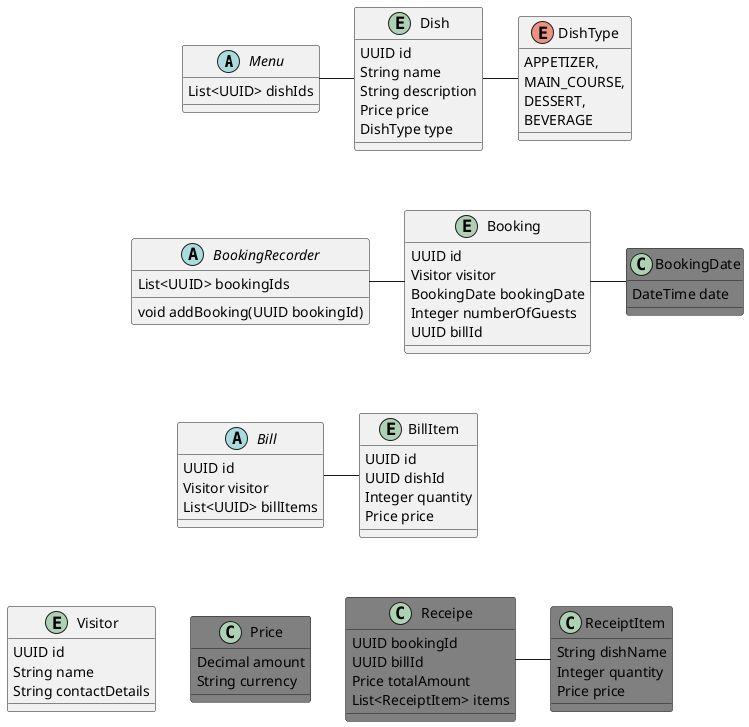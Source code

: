 @startuml


together {
  class Menu
  entity Dish
  enum DishType
}

Menu - Dish
Dish - DishType

together {
  abstract BookingRecorder
  entity Booking
  class BookingDate
}

BookingRecorder - Booking
Booking - BookingDate

together {
  abstract Bill
  entity BillItem
}

Bill - BillItem

together {
  class Price
  class Receipe
  class ReceiptItem
  entity Visitor
}

Receipe - ReceiptItem

Menu -[hidden]-> BookingRecorder
BookingRecorder -[hidden]-> Bill
Bill -[hidden]-> Price

entity Dish {
  UUID id
  String name
  String description
  Price price
  DishType type
}

class  Price #grey {
  Decimal amount
  String currency
}

entity Visitor {
  UUID id
  String name
  String contactDetails
}

entity Booking {
  UUID id
  Visitor visitor
  BookingDate bookingDate
  Integer numberOfGuests
  UUID billId
}

class BookingDate #grey {
  DateTime date
}



entity BillItem {
  UUID id
  UUID dishId
  Integer quantity
  Price price
}

class Receipe #grey {
  UUID bookingId
  UUID billId
  Price totalAmount
  List<ReceiptItem> items
}

class ReceiptItem #grey {
  String dishName
  Integer quantity
  Price price
}

enum DishType {
  APPETIZER,
  MAIN_COURSE,
  DESSERT,
  BEVERAGE
}

abstract Menu {
  List<UUID> dishIds
}

abstract Bill {
  UUID id
  Visitor visitor
  List<UUID> billItems
}

abstract BookingRecorder{
  List<UUID> bookingIds

  void addBooking(UUID bookingId)
}


@enduml